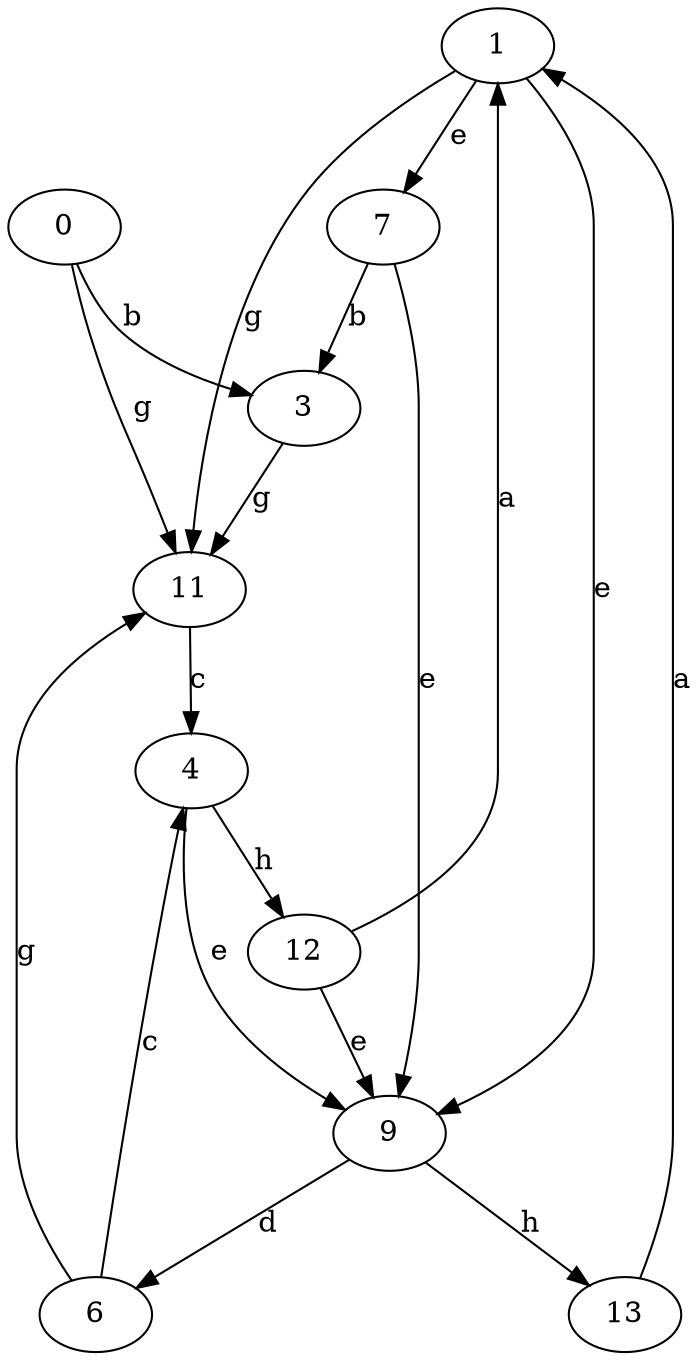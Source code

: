 strict digraph  {
1;
3;
4;
0;
6;
7;
9;
11;
12;
13;
1 -> 7  [label=e];
1 -> 9  [label=e];
1 -> 11  [label=g];
3 -> 11  [label=g];
4 -> 9  [label=e];
4 -> 12  [label=h];
0 -> 3  [label=b];
0 -> 11  [label=g];
6 -> 4  [label=c];
6 -> 11  [label=g];
7 -> 3  [label=b];
7 -> 9  [label=e];
9 -> 6  [label=d];
9 -> 13  [label=h];
11 -> 4  [label=c];
12 -> 1  [label=a];
12 -> 9  [label=e];
13 -> 1  [label=a];
}
